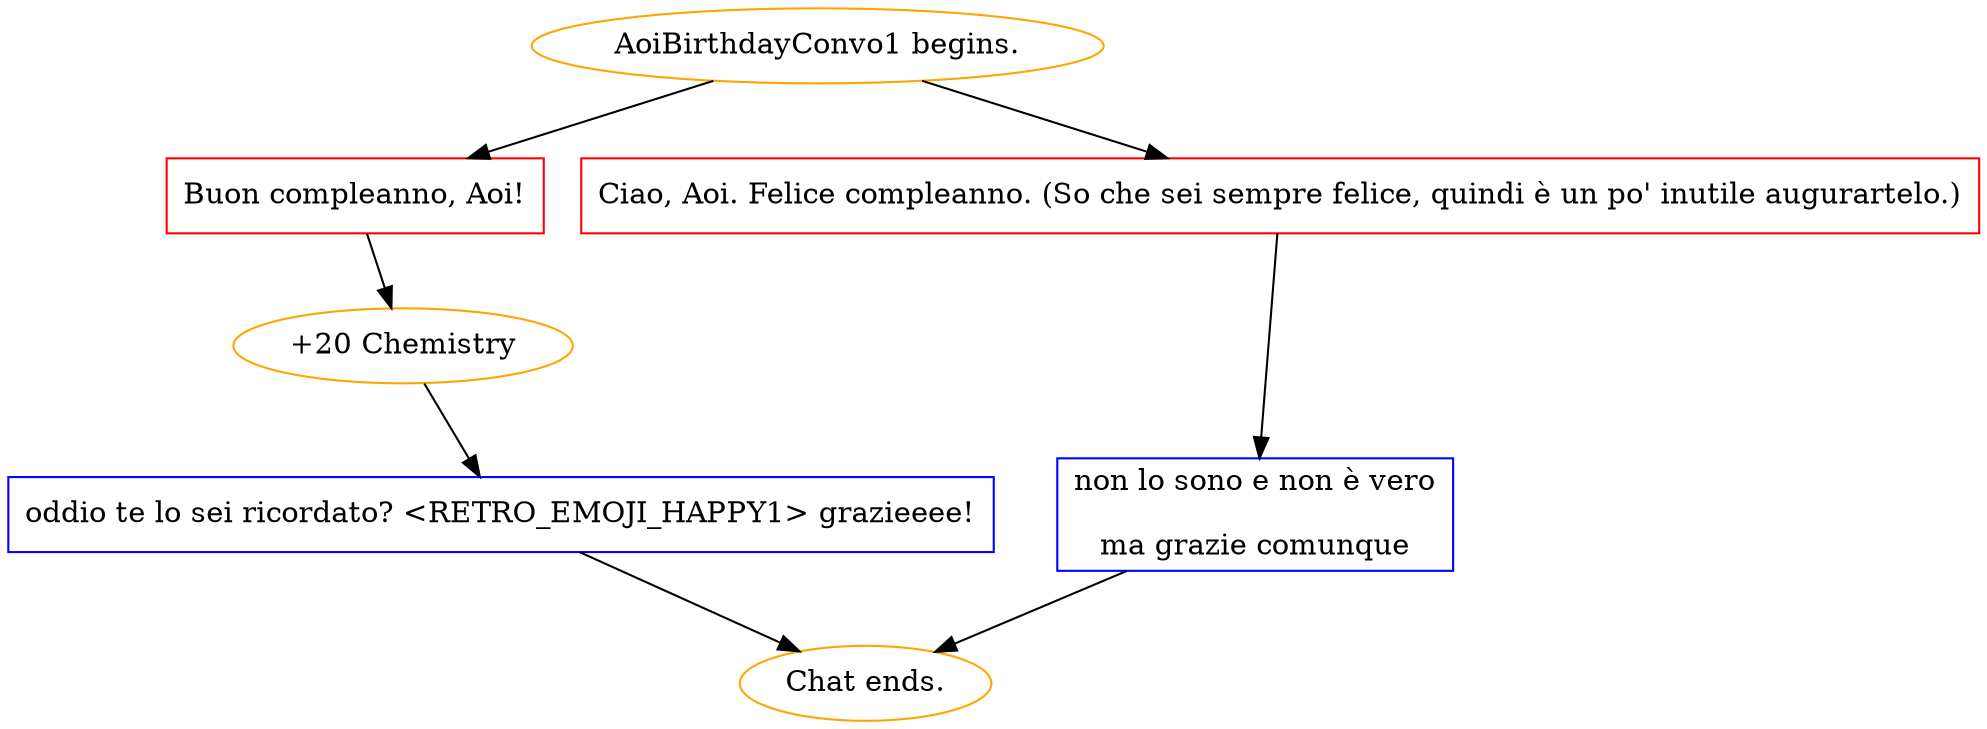 digraph {
	"AoiBirthdayConvo1 begins." [color=orange];
		"AoiBirthdayConvo1 begins." -> j2048741728;
		"AoiBirthdayConvo1 begins." -> j2551992214;
	j2048741728 [label="Buon compleanno, Aoi!",shape=box,color=red];
		j2048741728 -> j4194889863;
	j2551992214 [label="Ciao, Aoi. Felice compleanno. (So che sei sempre felice, quindi è un po' inutile augurartelo.)",shape=box,color=red];
		j2551992214 -> j2800751048;
	j4194889863 [label="+20 Chemistry",color=orange];
		j4194889863 -> j804025128;
	j2800751048 [label="non lo sono e non è vero
ma grazie comunque",shape=box,color=blue];
		j2800751048 -> "Chat ends.";
	j804025128 [label="oddio te lo sei ricordato? <RETRO_EMOJI_HAPPY1> grazieeee!",shape=box,color=blue];
		j804025128 -> "Chat ends.";
	"Chat ends." [color=orange];
}